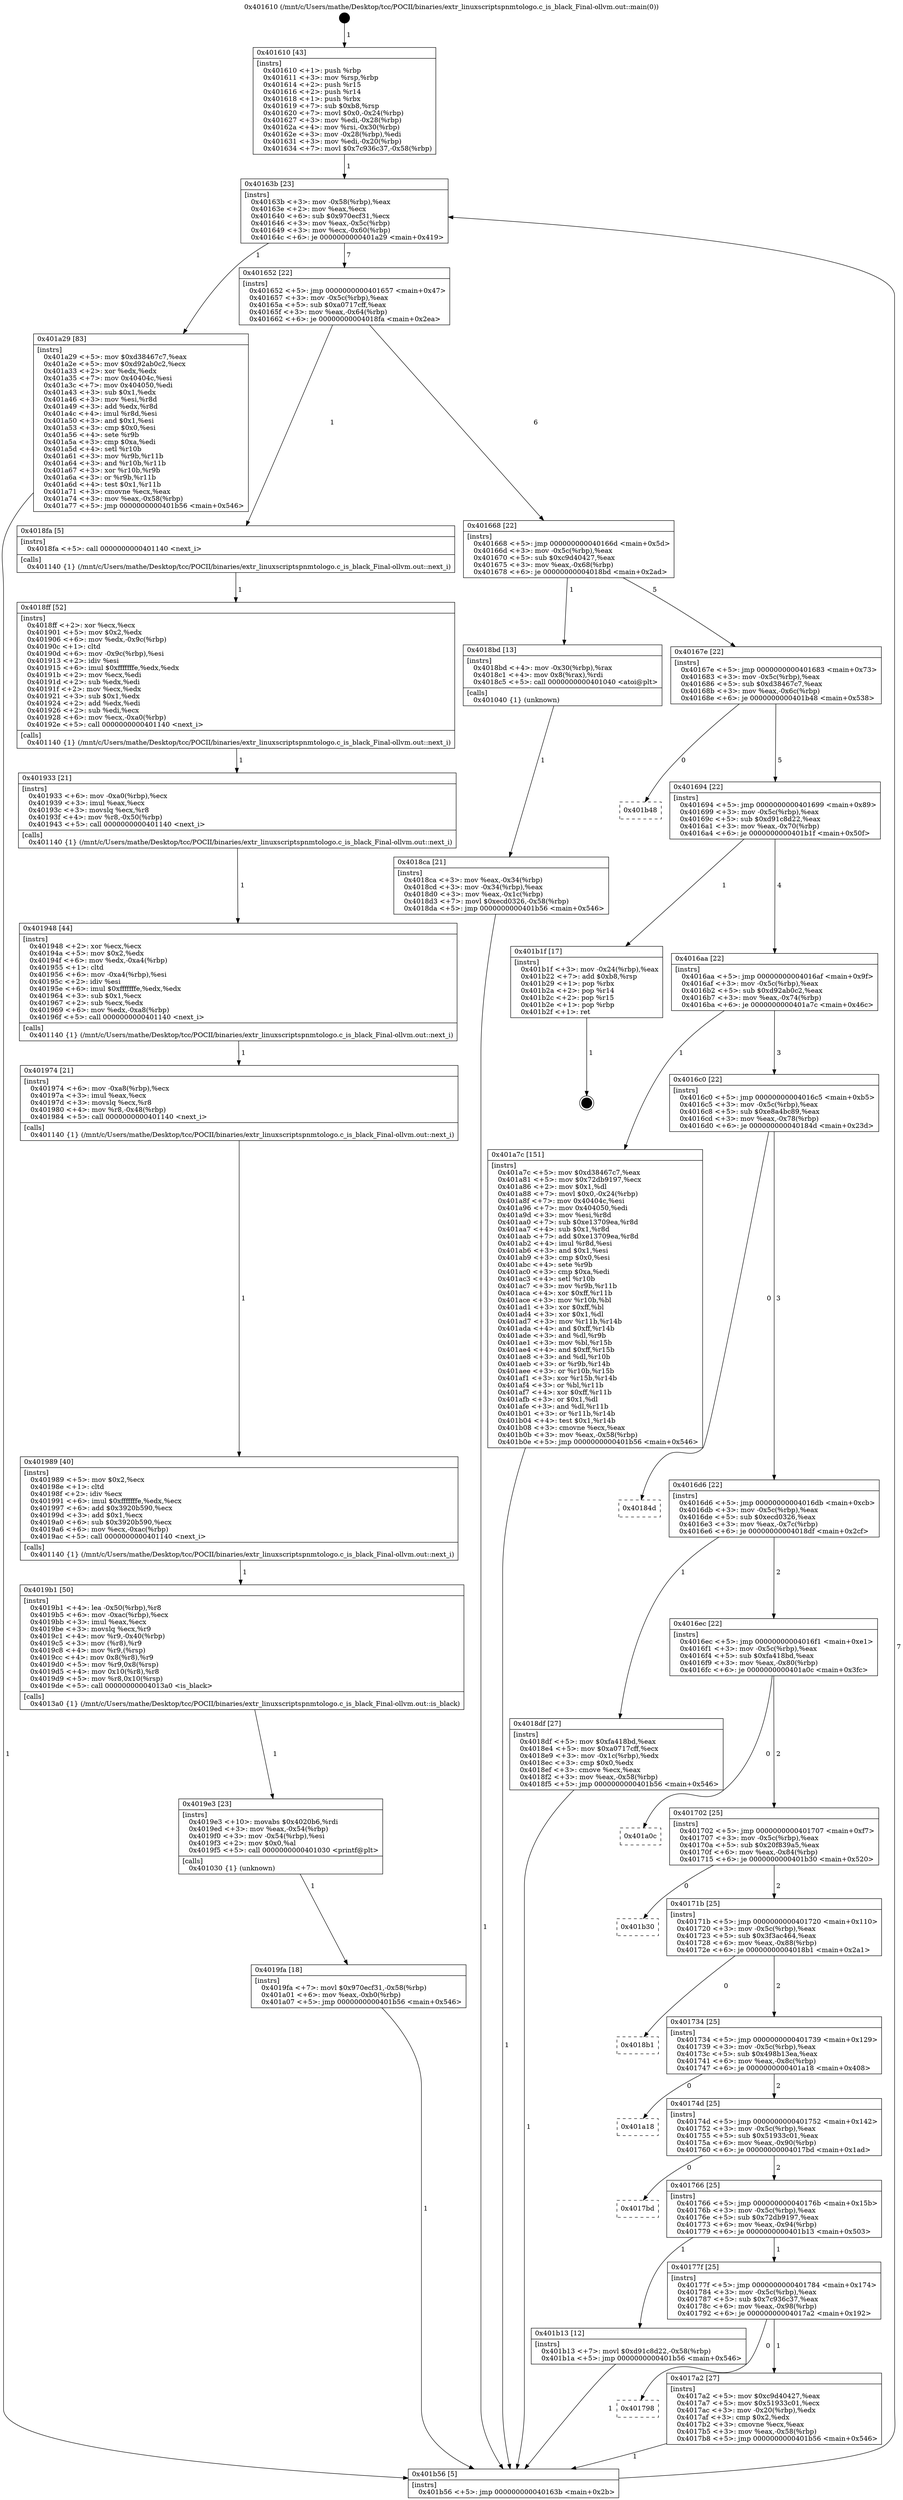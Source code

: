 digraph "0x401610" {
  label = "0x401610 (/mnt/c/Users/mathe/Desktop/tcc/POCII/binaries/extr_linuxscriptspnmtologo.c_is_black_Final-ollvm.out::main(0))"
  labelloc = "t"
  node[shape=record]

  Entry [label="",width=0.3,height=0.3,shape=circle,fillcolor=black,style=filled]
  "0x40163b" [label="{
     0x40163b [23]\l
     | [instrs]\l
     &nbsp;&nbsp;0x40163b \<+3\>: mov -0x58(%rbp),%eax\l
     &nbsp;&nbsp;0x40163e \<+2\>: mov %eax,%ecx\l
     &nbsp;&nbsp;0x401640 \<+6\>: sub $0x970ecf31,%ecx\l
     &nbsp;&nbsp;0x401646 \<+3\>: mov %eax,-0x5c(%rbp)\l
     &nbsp;&nbsp;0x401649 \<+3\>: mov %ecx,-0x60(%rbp)\l
     &nbsp;&nbsp;0x40164c \<+6\>: je 0000000000401a29 \<main+0x419\>\l
  }"]
  "0x401a29" [label="{
     0x401a29 [83]\l
     | [instrs]\l
     &nbsp;&nbsp;0x401a29 \<+5\>: mov $0xd38467c7,%eax\l
     &nbsp;&nbsp;0x401a2e \<+5\>: mov $0xd92ab0c2,%ecx\l
     &nbsp;&nbsp;0x401a33 \<+2\>: xor %edx,%edx\l
     &nbsp;&nbsp;0x401a35 \<+7\>: mov 0x40404c,%esi\l
     &nbsp;&nbsp;0x401a3c \<+7\>: mov 0x404050,%edi\l
     &nbsp;&nbsp;0x401a43 \<+3\>: sub $0x1,%edx\l
     &nbsp;&nbsp;0x401a46 \<+3\>: mov %esi,%r8d\l
     &nbsp;&nbsp;0x401a49 \<+3\>: add %edx,%r8d\l
     &nbsp;&nbsp;0x401a4c \<+4\>: imul %r8d,%esi\l
     &nbsp;&nbsp;0x401a50 \<+3\>: and $0x1,%esi\l
     &nbsp;&nbsp;0x401a53 \<+3\>: cmp $0x0,%esi\l
     &nbsp;&nbsp;0x401a56 \<+4\>: sete %r9b\l
     &nbsp;&nbsp;0x401a5a \<+3\>: cmp $0xa,%edi\l
     &nbsp;&nbsp;0x401a5d \<+4\>: setl %r10b\l
     &nbsp;&nbsp;0x401a61 \<+3\>: mov %r9b,%r11b\l
     &nbsp;&nbsp;0x401a64 \<+3\>: and %r10b,%r11b\l
     &nbsp;&nbsp;0x401a67 \<+3\>: xor %r10b,%r9b\l
     &nbsp;&nbsp;0x401a6a \<+3\>: or %r9b,%r11b\l
     &nbsp;&nbsp;0x401a6d \<+4\>: test $0x1,%r11b\l
     &nbsp;&nbsp;0x401a71 \<+3\>: cmovne %ecx,%eax\l
     &nbsp;&nbsp;0x401a74 \<+3\>: mov %eax,-0x58(%rbp)\l
     &nbsp;&nbsp;0x401a77 \<+5\>: jmp 0000000000401b56 \<main+0x546\>\l
  }"]
  "0x401652" [label="{
     0x401652 [22]\l
     | [instrs]\l
     &nbsp;&nbsp;0x401652 \<+5\>: jmp 0000000000401657 \<main+0x47\>\l
     &nbsp;&nbsp;0x401657 \<+3\>: mov -0x5c(%rbp),%eax\l
     &nbsp;&nbsp;0x40165a \<+5\>: sub $0xa0717cff,%eax\l
     &nbsp;&nbsp;0x40165f \<+3\>: mov %eax,-0x64(%rbp)\l
     &nbsp;&nbsp;0x401662 \<+6\>: je 00000000004018fa \<main+0x2ea\>\l
  }"]
  Exit [label="",width=0.3,height=0.3,shape=circle,fillcolor=black,style=filled,peripheries=2]
  "0x4018fa" [label="{
     0x4018fa [5]\l
     | [instrs]\l
     &nbsp;&nbsp;0x4018fa \<+5\>: call 0000000000401140 \<next_i\>\l
     | [calls]\l
     &nbsp;&nbsp;0x401140 \{1\} (/mnt/c/Users/mathe/Desktop/tcc/POCII/binaries/extr_linuxscriptspnmtologo.c_is_black_Final-ollvm.out::next_i)\l
  }"]
  "0x401668" [label="{
     0x401668 [22]\l
     | [instrs]\l
     &nbsp;&nbsp;0x401668 \<+5\>: jmp 000000000040166d \<main+0x5d\>\l
     &nbsp;&nbsp;0x40166d \<+3\>: mov -0x5c(%rbp),%eax\l
     &nbsp;&nbsp;0x401670 \<+5\>: sub $0xc9d40427,%eax\l
     &nbsp;&nbsp;0x401675 \<+3\>: mov %eax,-0x68(%rbp)\l
     &nbsp;&nbsp;0x401678 \<+6\>: je 00000000004018bd \<main+0x2ad\>\l
  }"]
  "0x4019fa" [label="{
     0x4019fa [18]\l
     | [instrs]\l
     &nbsp;&nbsp;0x4019fa \<+7\>: movl $0x970ecf31,-0x58(%rbp)\l
     &nbsp;&nbsp;0x401a01 \<+6\>: mov %eax,-0xb0(%rbp)\l
     &nbsp;&nbsp;0x401a07 \<+5\>: jmp 0000000000401b56 \<main+0x546\>\l
  }"]
  "0x4018bd" [label="{
     0x4018bd [13]\l
     | [instrs]\l
     &nbsp;&nbsp;0x4018bd \<+4\>: mov -0x30(%rbp),%rax\l
     &nbsp;&nbsp;0x4018c1 \<+4\>: mov 0x8(%rax),%rdi\l
     &nbsp;&nbsp;0x4018c5 \<+5\>: call 0000000000401040 \<atoi@plt\>\l
     | [calls]\l
     &nbsp;&nbsp;0x401040 \{1\} (unknown)\l
  }"]
  "0x40167e" [label="{
     0x40167e [22]\l
     | [instrs]\l
     &nbsp;&nbsp;0x40167e \<+5\>: jmp 0000000000401683 \<main+0x73\>\l
     &nbsp;&nbsp;0x401683 \<+3\>: mov -0x5c(%rbp),%eax\l
     &nbsp;&nbsp;0x401686 \<+5\>: sub $0xd38467c7,%eax\l
     &nbsp;&nbsp;0x40168b \<+3\>: mov %eax,-0x6c(%rbp)\l
     &nbsp;&nbsp;0x40168e \<+6\>: je 0000000000401b48 \<main+0x538\>\l
  }"]
  "0x4019e3" [label="{
     0x4019e3 [23]\l
     | [instrs]\l
     &nbsp;&nbsp;0x4019e3 \<+10\>: movabs $0x4020b6,%rdi\l
     &nbsp;&nbsp;0x4019ed \<+3\>: mov %eax,-0x54(%rbp)\l
     &nbsp;&nbsp;0x4019f0 \<+3\>: mov -0x54(%rbp),%esi\l
     &nbsp;&nbsp;0x4019f3 \<+2\>: mov $0x0,%al\l
     &nbsp;&nbsp;0x4019f5 \<+5\>: call 0000000000401030 \<printf@plt\>\l
     | [calls]\l
     &nbsp;&nbsp;0x401030 \{1\} (unknown)\l
  }"]
  "0x401b48" [label="{
     0x401b48\l
  }", style=dashed]
  "0x401694" [label="{
     0x401694 [22]\l
     | [instrs]\l
     &nbsp;&nbsp;0x401694 \<+5\>: jmp 0000000000401699 \<main+0x89\>\l
     &nbsp;&nbsp;0x401699 \<+3\>: mov -0x5c(%rbp),%eax\l
     &nbsp;&nbsp;0x40169c \<+5\>: sub $0xd91c8d22,%eax\l
     &nbsp;&nbsp;0x4016a1 \<+3\>: mov %eax,-0x70(%rbp)\l
     &nbsp;&nbsp;0x4016a4 \<+6\>: je 0000000000401b1f \<main+0x50f\>\l
  }"]
  "0x4019b1" [label="{
     0x4019b1 [50]\l
     | [instrs]\l
     &nbsp;&nbsp;0x4019b1 \<+4\>: lea -0x50(%rbp),%r8\l
     &nbsp;&nbsp;0x4019b5 \<+6\>: mov -0xac(%rbp),%ecx\l
     &nbsp;&nbsp;0x4019bb \<+3\>: imul %eax,%ecx\l
     &nbsp;&nbsp;0x4019be \<+3\>: movslq %ecx,%r9\l
     &nbsp;&nbsp;0x4019c1 \<+4\>: mov %r9,-0x40(%rbp)\l
     &nbsp;&nbsp;0x4019c5 \<+3\>: mov (%r8),%r9\l
     &nbsp;&nbsp;0x4019c8 \<+4\>: mov %r9,(%rsp)\l
     &nbsp;&nbsp;0x4019cc \<+4\>: mov 0x8(%r8),%r9\l
     &nbsp;&nbsp;0x4019d0 \<+5\>: mov %r9,0x8(%rsp)\l
     &nbsp;&nbsp;0x4019d5 \<+4\>: mov 0x10(%r8),%r8\l
     &nbsp;&nbsp;0x4019d9 \<+5\>: mov %r8,0x10(%rsp)\l
     &nbsp;&nbsp;0x4019de \<+5\>: call 00000000004013a0 \<is_black\>\l
     | [calls]\l
     &nbsp;&nbsp;0x4013a0 \{1\} (/mnt/c/Users/mathe/Desktop/tcc/POCII/binaries/extr_linuxscriptspnmtologo.c_is_black_Final-ollvm.out::is_black)\l
  }"]
  "0x401b1f" [label="{
     0x401b1f [17]\l
     | [instrs]\l
     &nbsp;&nbsp;0x401b1f \<+3\>: mov -0x24(%rbp),%eax\l
     &nbsp;&nbsp;0x401b22 \<+7\>: add $0xb8,%rsp\l
     &nbsp;&nbsp;0x401b29 \<+1\>: pop %rbx\l
     &nbsp;&nbsp;0x401b2a \<+2\>: pop %r14\l
     &nbsp;&nbsp;0x401b2c \<+2\>: pop %r15\l
     &nbsp;&nbsp;0x401b2e \<+1\>: pop %rbp\l
     &nbsp;&nbsp;0x401b2f \<+1\>: ret\l
  }"]
  "0x4016aa" [label="{
     0x4016aa [22]\l
     | [instrs]\l
     &nbsp;&nbsp;0x4016aa \<+5\>: jmp 00000000004016af \<main+0x9f\>\l
     &nbsp;&nbsp;0x4016af \<+3\>: mov -0x5c(%rbp),%eax\l
     &nbsp;&nbsp;0x4016b2 \<+5\>: sub $0xd92ab0c2,%eax\l
     &nbsp;&nbsp;0x4016b7 \<+3\>: mov %eax,-0x74(%rbp)\l
     &nbsp;&nbsp;0x4016ba \<+6\>: je 0000000000401a7c \<main+0x46c\>\l
  }"]
  "0x401989" [label="{
     0x401989 [40]\l
     | [instrs]\l
     &nbsp;&nbsp;0x401989 \<+5\>: mov $0x2,%ecx\l
     &nbsp;&nbsp;0x40198e \<+1\>: cltd\l
     &nbsp;&nbsp;0x40198f \<+2\>: idiv %ecx\l
     &nbsp;&nbsp;0x401991 \<+6\>: imul $0xfffffffe,%edx,%ecx\l
     &nbsp;&nbsp;0x401997 \<+6\>: add $0x3920b590,%ecx\l
     &nbsp;&nbsp;0x40199d \<+3\>: add $0x1,%ecx\l
     &nbsp;&nbsp;0x4019a0 \<+6\>: sub $0x3920b590,%ecx\l
     &nbsp;&nbsp;0x4019a6 \<+6\>: mov %ecx,-0xac(%rbp)\l
     &nbsp;&nbsp;0x4019ac \<+5\>: call 0000000000401140 \<next_i\>\l
     | [calls]\l
     &nbsp;&nbsp;0x401140 \{1\} (/mnt/c/Users/mathe/Desktop/tcc/POCII/binaries/extr_linuxscriptspnmtologo.c_is_black_Final-ollvm.out::next_i)\l
  }"]
  "0x401a7c" [label="{
     0x401a7c [151]\l
     | [instrs]\l
     &nbsp;&nbsp;0x401a7c \<+5\>: mov $0xd38467c7,%eax\l
     &nbsp;&nbsp;0x401a81 \<+5\>: mov $0x72db9197,%ecx\l
     &nbsp;&nbsp;0x401a86 \<+2\>: mov $0x1,%dl\l
     &nbsp;&nbsp;0x401a88 \<+7\>: movl $0x0,-0x24(%rbp)\l
     &nbsp;&nbsp;0x401a8f \<+7\>: mov 0x40404c,%esi\l
     &nbsp;&nbsp;0x401a96 \<+7\>: mov 0x404050,%edi\l
     &nbsp;&nbsp;0x401a9d \<+3\>: mov %esi,%r8d\l
     &nbsp;&nbsp;0x401aa0 \<+7\>: sub $0xe13709ea,%r8d\l
     &nbsp;&nbsp;0x401aa7 \<+4\>: sub $0x1,%r8d\l
     &nbsp;&nbsp;0x401aab \<+7\>: add $0xe13709ea,%r8d\l
     &nbsp;&nbsp;0x401ab2 \<+4\>: imul %r8d,%esi\l
     &nbsp;&nbsp;0x401ab6 \<+3\>: and $0x1,%esi\l
     &nbsp;&nbsp;0x401ab9 \<+3\>: cmp $0x0,%esi\l
     &nbsp;&nbsp;0x401abc \<+4\>: sete %r9b\l
     &nbsp;&nbsp;0x401ac0 \<+3\>: cmp $0xa,%edi\l
     &nbsp;&nbsp;0x401ac3 \<+4\>: setl %r10b\l
     &nbsp;&nbsp;0x401ac7 \<+3\>: mov %r9b,%r11b\l
     &nbsp;&nbsp;0x401aca \<+4\>: xor $0xff,%r11b\l
     &nbsp;&nbsp;0x401ace \<+3\>: mov %r10b,%bl\l
     &nbsp;&nbsp;0x401ad1 \<+3\>: xor $0xff,%bl\l
     &nbsp;&nbsp;0x401ad4 \<+3\>: xor $0x1,%dl\l
     &nbsp;&nbsp;0x401ad7 \<+3\>: mov %r11b,%r14b\l
     &nbsp;&nbsp;0x401ada \<+4\>: and $0xff,%r14b\l
     &nbsp;&nbsp;0x401ade \<+3\>: and %dl,%r9b\l
     &nbsp;&nbsp;0x401ae1 \<+3\>: mov %bl,%r15b\l
     &nbsp;&nbsp;0x401ae4 \<+4\>: and $0xff,%r15b\l
     &nbsp;&nbsp;0x401ae8 \<+3\>: and %dl,%r10b\l
     &nbsp;&nbsp;0x401aeb \<+3\>: or %r9b,%r14b\l
     &nbsp;&nbsp;0x401aee \<+3\>: or %r10b,%r15b\l
     &nbsp;&nbsp;0x401af1 \<+3\>: xor %r15b,%r14b\l
     &nbsp;&nbsp;0x401af4 \<+3\>: or %bl,%r11b\l
     &nbsp;&nbsp;0x401af7 \<+4\>: xor $0xff,%r11b\l
     &nbsp;&nbsp;0x401afb \<+3\>: or $0x1,%dl\l
     &nbsp;&nbsp;0x401afe \<+3\>: and %dl,%r11b\l
     &nbsp;&nbsp;0x401b01 \<+3\>: or %r11b,%r14b\l
     &nbsp;&nbsp;0x401b04 \<+4\>: test $0x1,%r14b\l
     &nbsp;&nbsp;0x401b08 \<+3\>: cmovne %ecx,%eax\l
     &nbsp;&nbsp;0x401b0b \<+3\>: mov %eax,-0x58(%rbp)\l
     &nbsp;&nbsp;0x401b0e \<+5\>: jmp 0000000000401b56 \<main+0x546\>\l
  }"]
  "0x4016c0" [label="{
     0x4016c0 [22]\l
     | [instrs]\l
     &nbsp;&nbsp;0x4016c0 \<+5\>: jmp 00000000004016c5 \<main+0xb5\>\l
     &nbsp;&nbsp;0x4016c5 \<+3\>: mov -0x5c(%rbp),%eax\l
     &nbsp;&nbsp;0x4016c8 \<+5\>: sub $0xe8a4bc89,%eax\l
     &nbsp;&nbsp;0x4016cd \<+3\>: mov %eax,-0x78(%rbp)\l
     &nbsp;&nbsp;0x4016d0 \<+6\>: je 000000000040184d \<main+0x23d\>\l
  }"]
  "0x401974" [label="{
     0x401974 [21]\l
     | [instrs]\l
     &nbsp;&nbsp;0x401974 \<+6\>: mov -0xa8(%rbp),%ecx\l
     &nbsp;&nbsp;0x40197a \<+3\>: imul %eax,%ecx\l
     &nbsp;&nbsp;0x40197d \<+3\>: movslq %ecx,%r8\l
     &nbsp;&nbsp;0x401980 \<+4\>: mov %r8,-0x48(%rbp)\l
     &nbsp;&nbsp;0x401984 \<+5\>: call 0000000000401140 \<next_i\>\l
     | [calls]\l
     &nbsp;&nbsp;0x401140 \{1\} (/mnt/c/Users/mathe/Desktop/tcc/POCII/binaries/extr_linuxscriptspnmtologo.c_is_black_Final-ollvm.out::next_i)\l
  }"]
  "0x40184d" [label="{
     0x40184d\l
  }", style=dashed]
  "0x4016d6" [label="{
     0x4016d6 [22]\l
     | [instrs]\l
     &nbsp;&nbsp;0x4016d6 \<+5\>: jmp 00000000004016db \<main+0xcb\>\l
     &nbsp;&nbsp;0x4016db \<+3\>: mov -0x5c(%rbp),%eax\l
     &nbsp;&nbsp;0x4016de \<+5\>: sub $0xecd0326,%eax\l
     &nbsp;&nbsp;0x4016e3 \<+3\>: mov %eax,-0x7c(%rbp)\l
     &nbsp;&nbsp;0x4016e6 \<+6\>: je 00000000004018df \<main+0x2cf\>\l
  }"]
  "0x401948" [label="{
     0x401948 [44]\l
     | [instrs]\l
     &nbsp;&nbsp;0x401948 \<+2\>: xor %ecx,%ecx\l
     &nbsp;&nbsp;0x40194a \<+5\>: mov $0x2,%edx\l
     &nbsp;&nbsp;0x40194f \<+6\>: mov %edx,-0xa4(%rbp)\l
     &nbsp;&nbsp;0x401955 \<+1\>: cltd\l
     &nbsp;&nbsp;0x401956 \<+6\>: mov -0xa4(%rbp),%esi\l
     &nbsp;&nbsp;0x40195c \<+2\>: idiv %esi\l
     &nbsp;&nbsp;0x40195e \<+6\>: imul $0xfffffffe,%edx,%edx\l
     &nbsp;&nbsp;0x401964 \<+3\>: sub $0x1,%ecx\l
     &nbsp;&nbsp;0x401967 \<+2\>: sub %ecx,%edx\l
     &nbsp;&nbsp;0x401969 \<+6\>: mov %edx,-0xa8(%rbp)\l
     &nbsp;&nbsp;0x40196f \<+5\>: call 0000000000401140 \<next_i\>\l
     | [calls]\l
     &nbsp;&nbsp;0x401140 \{1\} (/mnt/c/Users/mathe/Desktop/tcc/POCII/binaries/extr_linuxscriptspnmtologo.c_is_black_Final-ollvm.out::next_i)\l
  }"]
  "0x4018df" [label="{
     0x4018df [27]\l
     | [instrs]\l
     &nbsp;&nbsp;0x4018df \<+5\>: mov $0xfa418bd,%eax\l
     &nbsp;&nbsp;0x4018e4 \<+5\>: mov $0xa0717cff,%ecx\l
     &nbsp;&nbsp;0x4018e9 \<+3\>: mov -0x1c(%rbp),%edx\l
     &nbsp;&nbsp;0x4018ec \<+3\>: cmp $0x0,%edx\l
     &nbsp;&nbsp;0x4018ef \<+3\>: cmove %ecx,%eax\l
     &nbsp;&nbsp;0x4018f2 \<+3\>: mov %eax,-0x58(%rbp)\l
     &nbsp;&nbsp;0x4018f5 \<+5\>: jmp 0000000000401b56 \<main+0x546\>\l
  }"]
  "0x4016ec" [label="{
     0x4016ec [22]\l
     | [instrs]\l
     &nbsp;&nbsp;0x4016ec \<+5\>: jmp 00000000004016f1 \<main+0xe1\>\l
     &nbsp;&nbsp;0x4016f1 \<+3\>: mov -0x5c(%rbp),%eax\l
     &nbsp;&nbsp;0x4016f4 \<+5\>: sub $0xfa418bd,%eax\l
     &nbsp;&nbsp;0x4016f9 \<+3\>: mov %eax,-0x80(%rbp)\l
     &nbsp;&nbsp;0x4016fc \<+6\>: je 0000000000401a0c \<main+0x3fc\>\l
  }"]
  "0x401933" [label="{
     0x401933 [21]\l
     | [instrs]\l
     &nbsp;&nbsp;0x401933 \<+6\>: mov -0xa0(%rbp),%ecx\l
     &nbsp;&nbsp;0x401939 \<+3\>: imul %eax,%ecx\l
     &nbsp;&nbsp;0x40193c \<+3\>: movslq %ecx,%r8\l
     &nbsp;&nbsp;0x40193f \<+4\>: mov %r8,-0x50(%rbp)\l
     &nbsp;&nbsp;0x401943 \<+5\>: call 0000000000401140 \<next_i\>\l
     | [calls]\l
     &nbsp;&nbsp;0x401140 \{1\} (/mnt/c/Users/mathe/Desktop/tcc/POCII/binaries/extr_linuxscriptspnmtologo.c_is_black_Final-ollvm.out::next_i)\l
  }"]
  "0x401a0c" [label="{
     0x401a0c\l
  }", style=dashed]
  "0x401702" [label="{
     0x401702 [25]\l
     | [instrs]\l
     &nbsp;&nbsp;0x401702 \<+5\>: jmp 0000000000401707 \<main+0xf7\>\l
     &nbsp;&nbsp;0x401707 \<+3\>: mov -0x5c(%rbp),%eax\l
     &nbsp;&nbsp;0x40170a \<+5\>: sub $0x20f839a5,%eax\l
     &nbsp;&nbsp;0x40170f \<+6\>: mov %eax,-0x84(%rbp)\l
     &nbsp;&nbsp;0x401715 \<+6\>: je 0000000000401b30 \<main+0x520\>\l
  }"]
  "0x4018ff" [label="{
     0x4018ff [52]\l
     | [instrs]\l
     &nbsp;&nbsp;0x4018ff \<+2\>: xor %ecx,%ecx\l
     &nbsp;&nbsp;0x401901 \<+5\>: mov $0x2,%edx\l
     &nbsp;&nbsp;0x401906 \<+6\>: mov %edx,-0x9c(%rbp)\l
     &nbsp;&nbsp;0x40190c \<+1\>: cltd\l
     &nbsp;&nbsp;0x40190d \<+6\>: mov -0x9c(%rbp),%esi\l
     &nbsp;&nbsp;0x401913 \<+2\>: idiv %esi\l
     &nbsp;&nbsp;0x401915 \<+6\>: imul $0xfffffffe,%edx,%edx\l
     &nbsp;&nbsp;0x40191b \<+2\>: mov %ecx,%edi\l
     &nbsp;&nbsp;0x40191d \<+2\>: sub %edx,%edi\l
     &nbsp;&nbsp;0x40191f \<+2\>: mov %ecx,%edx\l
     &nbsp;&nbsp;0x401921 \<+3\>: sub $0x1,%edx\l
     &nbsp;&nbsp;0x401924 \<+2\>: add %edx,%edi\l
     &nbsp;&nbsp;0x401926 \<+2\>: sub %edi,%ecx\l
     &nbsp;&nbsp;0x401928 \<+6\>: mov %ecx,-0xa0(%rbp)\l
     &nbsp;&nbsp;0x40192e \<+5\>: call 0000000000401140 \<next_i\>\l
     | [calls]\l
     &nbsp;&nbsp;0x401140 \{1\} (/mnt/c/Users/mathe/Desktop/tcc/POCII/binaries/extr_linuxscriptspnmtologo.c_is_black_Final-ollvm.out::next_i)\l
  }"]
  "0x401b30" [label="{
     0x401b30\l
  }", style=dashed]
  "0x40171b" [label="{
     0x40171b [25]\l
     | [instrs]\l
     &nbsp;&nbsp;0x40171b \<+5\>: jmp 0000000000401720 \<main+0x110\>\l
     &nbsp;&nbsp;0x401720 \<+3\>: mov -0x5c(%rbp),%eax\l
     &nbsp;&nbsp;0x401723 \<+5\>: sub $0x3f3ac464,%eax\l
     &nbsp;&nbsp;0x401728 \<+6\>: mov %eax,-0x88(%rbp)\l
     &nbsp;&nbsp;0x40172e \<+6\>: je 00000000004018b1 \<main+0x2a1\>\l
  }"]
  "0x4018ca" [label="{
     0x4018ca [21]\l
     | [instrs]\l
     &nbsp;&nbsp;0x4018ca \<+3\>: mov %eax,-0x34(%rbp)\l
     &nbsp;&nbsp;0x4018cd \<+3\>: mov -0x34(%rbp),%eax\l
     &nbsp;&nbsp;0x4018d0 \<+3\>: mov %eax,-0x1c(%rbp)\l
     &nbsp;&nbsp;0x4018d3 \<+7\>: movl $0xecd0326,-0x58(%rbp)\l
     &nbsp;&nbsp;0x4018da \<+5\>: jmp 0000000000401b56 \<main+0x546\>\l
  }"]
  "0x4018b1" [label="{
     0x4018b1\l
  }", style=dashed]
  "0x401734" [label="{
     0x401734 [25]\l
     | [instrs]\l
     &nbsp;&nbsp;0x401734 \<+5\>: jmp 0000000000401739 \<main+0x129\>\l
     &nbsp;&nbsp;0x401739 \<+3\>: mov -0x5c(%rbp),%eax\l
     &nbsp;&nbsp;0x40173c \<+5\>: sub $0x498b13ea,%eax\l
     &nbsp;&nbsp;0x401741 \<+6\>: mov %eax,-0x8c(%rbp)\l
     &nbsp;&nbsp;0x401747 \<+6\>: je 0000000000401a18 \<main+0x408\>\l
  }"]
  "0x401610" [label="{
     0x401610 [43]\l
     | [instrs]\l
     &nbsp;&nbsp;0x401610 \<+1\>: push %rbp\l
     &nbsp;&nbsp;0x401611 \<+3\>: mov %rsp,%rbp\l
     &nbsp;&nbsp;0x401614 \<+2\>: push %r15\l
     &nbsp;&nbsp;0x401616 \<+2\>: push %r14\l
     &nbsp;&nbsp;0x401618 \<+1\>: push %rbx\l
     &nbsp;&nbsp;0x401619 \<+7\>: sub $0xb8,%rsp\l
     &nbsp;&nbsp;0x401620 \<+7\>: movl $0x0,-0x24(%rbp)\l
     &nbsp;&nbsp;0x401627 \<+3\>: mov %edi,-0x28(%rbp)\l
     &nbsp;&nbsp;0x40162a \<+4\>: mov %rsi,-0x30(%rbp)\l
     &nbsp;&nbsp;0x40162e \<+3\>: mov -0x28(%rbp),%edi\l
     &nbsp;&nbsp;0x401631 \<+3\>: mov %edi,-0x20(%rbp)\l
     &nbsp;&nbsp;0x401634 \<+7\>: movl $0x7c936c37,-0x58(%rbp)\l
  }"]
  "0x401a18" [label="{
     0x401a18\l
  }", style=dashed]
  "0x40174d" [label="{
     0x40174d [25]\l
     | [instrs]\l
     &nbsp;&nbsp;0x40174d \<+5\>: jmp 0000000000401752 \<main+0x142\>\l
     &nbsp;&nbsp;0x401752 \<+3\>: mov -0x5c(%rbp),%eax\l
     &nbsp;&nbsp;0x401755 \<+5\>: sub $0x51933c01,%eax\l
     &nbsp;&nbsp;0x40175a \<+6\>: mov %eax,-0x90(%rbp)\l
     &nbsp;&nbsp;0x401760 \<+6\>: je 00000000004017bd \<main+0x1ad\>\l
  }"]
  "0x401b56" [label="{
     0x401b56 [5]\l
     | [instrs]\l
     &nbsp;&nbsp;0x401b56 \<+5\>: jmp 000000000040163b \<main+0x2b\>\l
  }"]
  "0x4017bd" [label="{
     0x4017bd\l
  }", style=dashed]
  "0x401766" [label="{
     0x401766 [25]\l
     | [instrs]\l
     &nbsp;&nbsp;0x401766 \<+5\>: jmp 000000000040176b \<main+0x15b\>\l
     &nbsp;&nbsp;0x40176b \<+3\>: mov -0x5c(%rbp),%eax\l
     &nbsp;&nbsp;0x40176e \<+5\>: sub $0x72db9197,%eax\l
     &nbsp;&nbsp;0x401773 \<+6\>: mov %eax,-0x94(%rbp)\l
     &nbsp;&nbsp;0x401779 \<+6\>: je 0000000000401b13 \<main+0x503\>\l
  }"]
  "0x401798" [label="{
     0x401798\l
  }", style=dashed]
  "0x401b13" [label="{
     0x401b13 [12]\l
     | [instrs]\l
     &nbsp;&nbsp;0x401b13 \<+7\>: movl $0xd91c8d22,-0x58(%rbp)\l
     &nbsp;&nbsp;0x401b1a \<+5\>: jmp 0000000000401b56 \<main+0x546\>\l
  }"]
  "0x40177f" [label="{
     0x40177f [25]\l
     | [instrs]\l
     &nbsp;&nbsp;0x40177f \<+5\>: jmp 0000000000401784 \<main+0x174\>\l
     &nbsp;&nbsp;0x401784 \<+3\>: mov -0x5c(%rbp),%eax\l
     &nbsp;&nbsp;0x401787 \<+5\>: sub $0x7c936c37,%eax\l
     &nbsp;&nbsp;0x40178c \<+6\>: mov %eax,-0x98(%rbp)\l
     &nbsp;&nbsp;0x401792 \<+6\>: je 00000000004017a2 \<main+0x192\>\l
  }"]
  "0x4017a2" [label="{
     0x4017a2 [27]\l
     | [instrs]\l
     &nbsp;&nbsp;0x4017a2 \<+5\>: mov $0xc9d40427,%eax\l
     &nbsp;&nbsp;0x4017a7 \<+5\>: mov $0x51933c01,%ecx\l
     &nbsp;&nbsp;0x4017ac \<+3\>: mov -0x20(%rbp),%edx\l
     &nbsp;&nbsp;0x4017af \<+3\>: cmp $0x2,%edx\l
     &nbsp;&nbsp;0x4017b2 \<+3\>: cmovne %ecx,%eax\l
     &nbsp;&nbsp;0x4017b5 \<+3\>: mov %eax,-0x58(%rbp)\l
     &nbsp;&nbsp;0x4017b8 \<+5\>: jmp 0000000000401b56 \<main+0x546\>\l
  }"]
  Entry -> "0x401610" [label=" 1"]
  "0x40163b" -> "0x401a29" [label=" 1"]
  "0x40163b" -> "0x401652" [label=" 7"]
  "0x401b1f" -> Exit [label=" 1"]
  "0x401652" -> "0x4018fa" [label=" 1"]
  "0x401652" -> "0x401668" [label=" 6"]
  "0x401b13" -> "0x401b56" [label=" 1"]
  "0x401668" -> "0x4018bd" [label=" 1"]
  "0x401668" -> "0x40167e" [label=" 5"]
  "0x401a7c" -> "0x401b56" [label=" 1"]
  "0x40167e" -> "0x401b48" [label=" 0"]
  "0x40167e" -> "0x401694" [label=" 5"]
  "0x401a29" -> "0x401b56" [label=" 1"]
  "0x401694" -> "0x401b1f" [label=" 1"]
  "0x401694" -> "0x4016aa" [label=" 4"]
  "0x4019fa" -> "0x401b56" [label=" 1"]
  "0x4016aa" -> "0x401a7c" [label=" 1"]
  "0x4016aa" -> "0x4016c0" [label=" 3"]
  "0x4019e3" -> "0x4019fa" [label=" 1"]
  "0x4016c0" -> "0x40184d" [label=" 0"]
  "0x4016c0" -> "0x4016d6" [label=" 3"]
  "0x4019b1" -> "0x4019e3" [label=" 1"]
  "0x4016d6" -> "0x4018df" [label=" 1"]
  "0x4016d6" -> "0x4016ec" [label=" 2"]
  "0x401989" -> "0x4019b1" [label=" 1"]
  "0x4016ec" -> "0x401a0c" [label=" 0"]
  "0x4016ec" -> "0x401702" [label=" 2"]
  "0x401974" -> "0x401989" [label=" 1"]
  "0x401702" -> "0x401b30" [label=" 0"]
  "0x401702" -> "0x40171b" [label=" 2"]
  "0x401948" -> "0x401974" [label=" 1"]
  "0x40171b" -> "0x4018b1" [label=" 0"]
  "0x40171b" -> "0x401734" [label=" 2"]
  "0x401933" -> "0x401948" [label=" 1"]
  "0x401734" -> "0x401a18" [label=" 0"]
  "0x401734" -> "0x40174d" [label=" 2"]
  "0x4018ff" -> "0x401933" [label=" 1"]
  "0x40174d" -> "0x4017bd" [label=" 0"]
  "0x40174d" -> "0x401766" [label=" 2"]
  "0x4018fa" -> "0x4018ff" [label=" 1"]
  "0x401766" -> "0x401b13" [label=" 1"]
  "0x401766" -> "0x40177f" [label=" 1"]
  "0x4018df" -> "0x401b56" [label=" 1"]
  "0x40177f" -> "0x4017a2" [label=" 1"]
  "0x40177f" -> "0x401798" [label=" 0"]
  "0x4017a2" -> "0x401b56" [label=" 1"]
  "0x401610" -> "0x40163b" [label=" 1"]
  "0x401b56" -> "0x40163b" [label=" 7"]
  "0x4018bd" -> "0x4018ca" [label=" 1"]
  "0x4018ca" -> "0x401b56" [label=" 1"]
}
